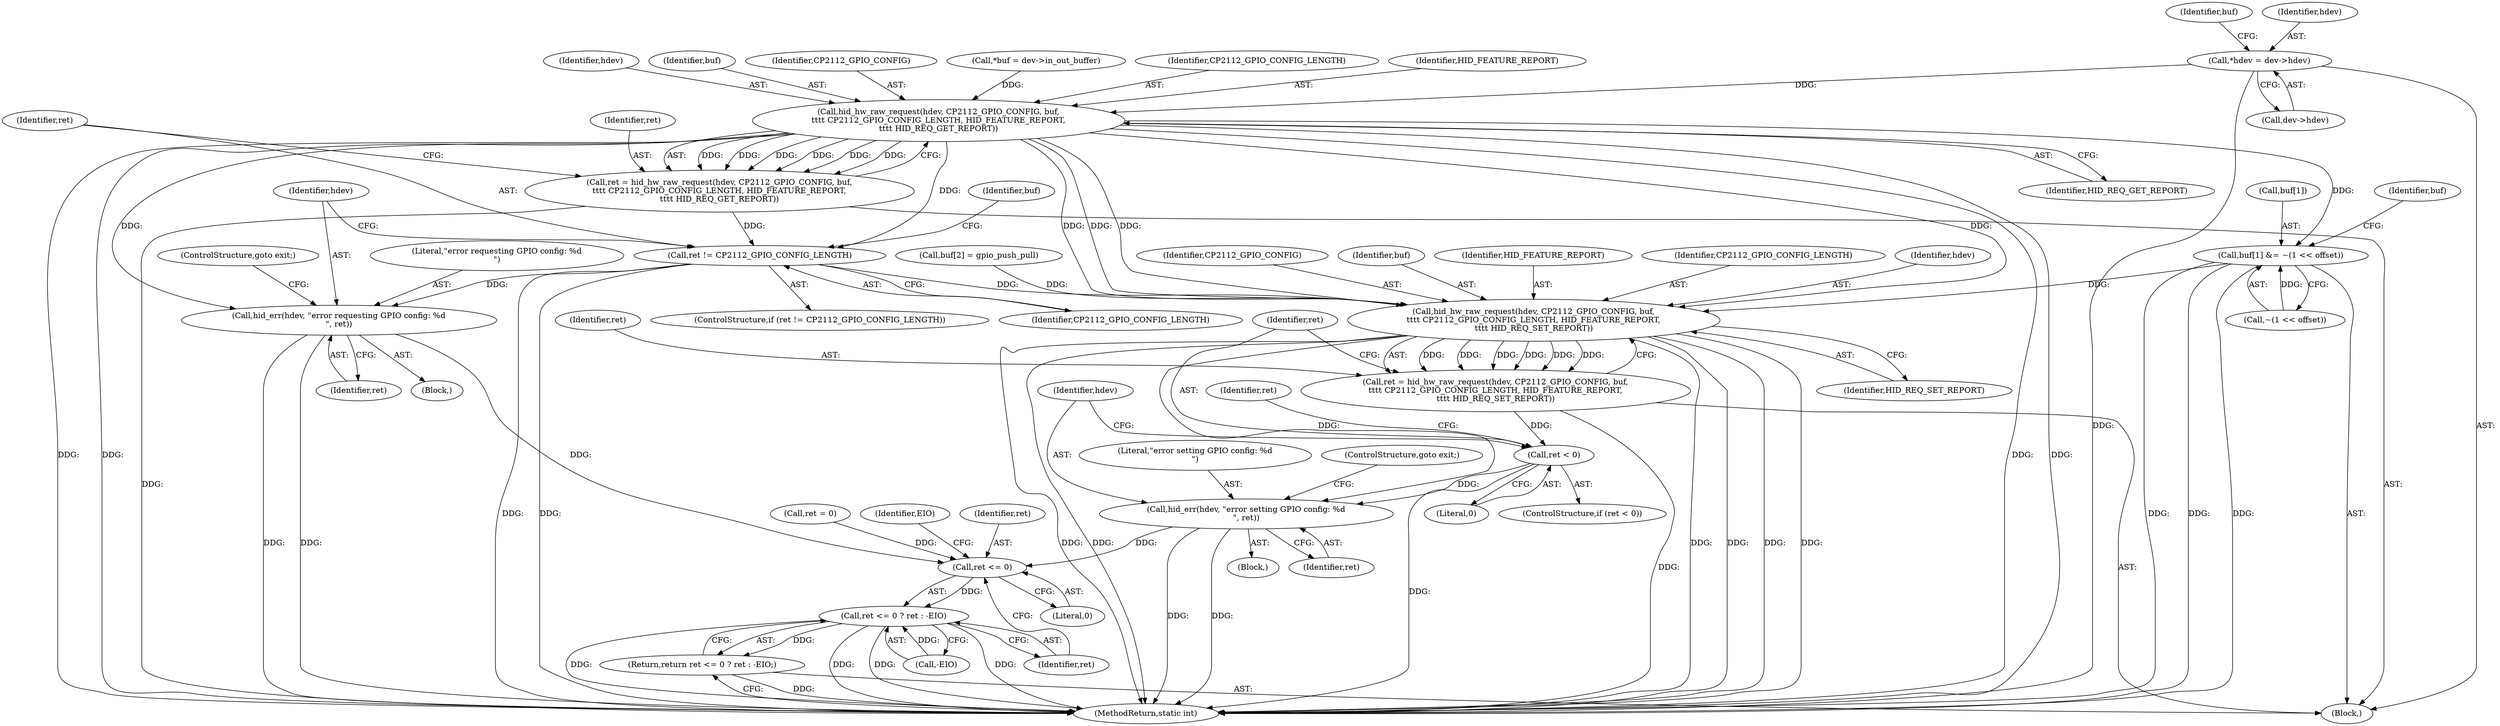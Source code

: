 digraph "1_linux_8e9faa15469ed7c7467423db4c62aeed3ff4cae3@pointer" {
"1000110" [label="(Call,*hdev = dev->hdev)"];
"1000129" [label="(Call,hid_hw_raw_request(hdev, CP2112_GPIO_CONFIG, buf,\n\t\t\t\t CP2112_GPIO_CONFIG_LENGTH, HID_FEATURE_REPORT,\n\t\t\t\t HID_REQ_GET_REPORT))"];
"1000127" [label="(Call,ret = hid_hw_raw_request(hdev, CP2112_GPIO_CONFIG, buf,\n\t\t\t\t CP2112_GPIO_CONFIG_LENGTH, HID_FEATURE_REPORT,\n\t\t\t\t HID_REQ_GET_REPORT))"];
"1000137" [label="(Call,ret != CP2112_GPIO_CONFIG_LENGTH)"];
"1000141" [label="(Call,hid_err(hdev, \"error requesting GPIO config: %d\n\", ret))"];
"1000189" [label="(Call,ret <= 0)"];
"1000188" [label="(Call,ret <= 0 ? ret : -EIO)"];
"1000187" [label="(Return,return ret <= 0 ? ret : -EIO;)"];
"1000161" [label="(Call,hid_hw_raw_request(hdev, CP2112_GPIO_CONFIG, buf,\n\t\t\t\t CP2112_GPIO_CONFIG_LENGTH, HID_FEATURE_REPORT,\n\t\t\t\t HID_REQ_SET_REPORT))"];
"1000159" [label="(Call,ret = hid_hw_raw_request(hdev, CP2112_GPIO_CONFIG, buf,\n\t\t\t\t CP2112_GPIO_CONFIG_LENGTH, HID_FEATURE_REPORT,\n\t\t\t\t HID_REQ_SET_REPORT))"];
"1000169" [label="(Call,ret < 0)"];
"1000173" [label="(Call,hid_err(hdev, \"error setting GPIO config: %d\n\", ret))"];
"1000146" [label="(Call,buf[1] &= ~(1 << offset))"];
"1000129" [label="(Call,hid_hw_raw_request(hdev, CP2112_GPIO_CONFIG, buf,\n\t\t\t\t CP2112_GPIO_CONFIG_LENGTH, HID_FEATURE_REPORT,\n\t\t\t\t HID_REQ_GET_REPORT))"];
"1000189" [label="(Call,ret <= 0)"];
"1000112" [label="(Call,dev->hdev)"];
"1000161" [label="(Call,hid_hw_raw_request(hdev, CP2112_GPIO_CONFIG, buf,\n\t\t\t\t CP2112_GPIO_CONFIG_LENGTH, HID_FEATURE_REPORT,\n\t\t\t\t HID_REQ_SET_REPORT))"];
"1000178" [label="(Call,ret = 0)"];
"1000171" [label="(Literal,0)"];
"1000195" [label="(MethodReturn,static int)"];
"1000143" [label="(Literal,\"error requesting GPIO config: %d\n\")"];
"1000131" [label="(Identifier,CP2112_GPIO_CONFIG)"];
"1000136" [label="(ControlStructure,if (ret != CP2112_GPIO_CONFIG_LENGTH))"];
"1000191" [label="(Literal,0)"];
"1000163" [label="(Identifier,CP2112_GPIO_CONFIG)"];
"1000160" [label="(Identifier,ret)"];
"1000150" [label="(Call,~(1 << offset))"];
"1000169" [label="(Call,ret < 0)"];
"1000116" [label="(Call,*buf = dev->in_out_buffer)"];
"1000164" [label="(Identifier,buf)"];
"1000128" [label="(Identifier,ret)"];
"1000170" [label="(Identifier,ret)"];
"1000166" [label="(Identifier,HID_FEATURE_REPORT)"];
"1000133" [label="(Identifier,CP2112_GPIO_CONFIG_LENGTH)"];
"1000134" [label="(Identifier,HID_FEATURE_REPORT)"];
"1000156" [label="(Identifier,buf)"];
"1000187" [label="(Return,return ret <= 0 ? ret : -EIO;)"];
"1000142" [label="(Identifier,hdev)"];
"1000144" [label="(Identifier,ret)"];
"1000165" [label="(Identifier,CP2112_GPIO_CONFIG_LENGTH)"];
"1000174" [label="(Identifier,hdev)"];
"1000192" [label="(Identifier,ret)"];
"1000147" [label="(Call,buf[1])"];
"1000141" [label="(Call,hid_err(hdev, \"error requesting GPIO config: %d\n\", ret))"];
"1000135" [label="(Identifier,HID_REQ_GET_REPORT)"];
"1000188" [label="(Call,ret <= 0 ? ret : -EIO)"];
"1000117" [label="(Identifier,buf)"];
"1000194" [label="(Identifier,EIO)"];
"1000110" [label="(Call,*hdev = dev->hdev)"];
"1000148" [label="(Identifier,buf)"];
"1000172" [label="(Block,)"];
"1000179" [label="(Identifier,ret)"];
"1000173" [label="(Call,hid_err(hdev, \"error setting GPIO config: %d\n\", ret))"];
"1000111" [label="(Identifier,hdev)"];
"1000137" [label="(Call,ret != CP2112_GPIO_CONFIG_LENGTH)"];
"1000159" [label="(Call,ret = hid_hw_raw_request(hdev, CP2112_GPIO_CONFIG, buf,\n\t\t\t\t CP2112_GPIO_CONFIG_LENGTH, HID_FEATURE_REPORT,\n\t\t\t\t HID_REQ_SET_REPORT))"];
"1000167" [label="(Identifier,HID_REQ_SET_REPORT)"];
"1000162" [label="(Identifier,hdev)"];
"1000176" [label="(Identifier,ret)"];
"1000190" [label="(Identifier,ret)"];
"1000140" [label="(Block,)"];
"1000168" [label="(ControlStructure,if (ret < 0))"];
"1000138" [label="(Identifier,ret)"];
"1000146" [label="(Call,buf[1] &= ~(1 << offset))"];
"1000103" [label="(Block,)"];
"1000154" [label="(Call,buf[2] = gpio_push_pull)"];
"1000175" [label="(Literal,\"error setting GPIO config: %d\n\")"];
"1000193" [label="(Call,-EIO)"];
"1000139" [label="(Identifier,CP2112_GPIO_CONFIG_LENGTH)"];
"1000127" [label="(Call,ret = hid_hw_raw_request(hdev, CP2112_GPIO_CONFIG, buf,\n\t\t\t\t CP2112_GPIO_CONFIG_LENGTH, HID_FEATURE_REPORT,\n\t\t\t\t HID_REQ_GET_REPORT))"];
"1000177" [label="(ControlStructure,goto exit;)"];
"1000130" [label="(Identifier,hdev)"];
"1000132" [label="(Identifier,buf)"];
"1000145" [label="(ControlStructure,goto exit;)"];
"1000110" -> "1000103"  [label="AST: "];
"1000110" -> "1000112"  [label="CFG: "];
"1000111" -> "1000110"  [label="AST: "];
"1000112" -> "1000110"  [label="AST: "];
"1000117" -> "1000110"  [label="CFG: "];
"1000110" -> "1000195"  [label="DDG: "];
"1000110" -> "1000129"  [label="DDG: "];
"1000129" -> "1000127"  [label="AST: "];
"1000129" -> "1000135"  [label="CFG: "];
"1000130" -> "1000129"  [label="AST: "];
"1000131" -> "1000129"  [label="AST: "];
"1000132" -> "1000129"  [label="AST: "];
"1000133" -> "1000129"  [label="AST: "];
"1000134" -> "1000129"  [label="AST: "];
"1000135" -> "1000129"  [label="AST: "];
"1000127" -> "1000129"  [label="CFG: "];
"1000129" -> "1000195"  [label="DDG: "];
"1000129" -> "1000195"  [label="DDG: "];
"1000129" -> "1000195"  [label="DDG: "];
"1000129" -> "1000195"  [label="DDG: "];
"1000129" -> "1000127"  [label="DDG: "];
"1000129" -> "1000127"  [label="DDG: "];
"1000129" -> "1000127"  [label="DDG: "];
"1000129" -> "1000127"  [label="DDG: "];
"1000129" -> "1000127"  [label="DDG: "];
"1000129" -> "1000127"  [label="DDG: "];
"1000116" -> "1000129"  [label="DDG: "];
"1000129" -> "1000137"  [label="DDG: "];
"1000129" -> "1000141"  [label="DDG: "];
"1000129" -> "1000146"  [label="DDG: "];
"1000129" -> "1000161"  [label="DDG: "];
"1000129" -> "1000161"  [label="DDG: "];
"1000129" -> "1000161"  [label="DDG: "];
"1000129" -> "1000161"  [label="DDG: "];
"1000127" -> "1000103"  [label="AST: "];
"1000128" -> "1000127"  [label="AST: "];
"1000138" -> "1000127"  [label="CFG: "];
"1000127" -> "1000195"  [label="DDG: "];
"1000127" -> "1000137"  [label="DDG: "];
"1000137" -> "1000136"  [label="AST: "];
"1000137" -> "1000139"  [label="CFG: "];
"1000138" -> "1000137"  [label="AST: "];
"1000139" -> "1000137"  [label="AST: "];
"1000142" -> "1000137"  [label="CFG: "];
"1000148" -> "1000137"  [label="CFG: "];
"1000137" -> "1000195"  [label="DDG: "];
"1000137" -> "1000195"  [label="DDG: "];
"1000137" -> "1000141"  [label="DDG: "];
"1000137" -> "1000161"  [label="DDG: "];
"1000141" -> "1000140"  [label="AST: "];
"1000141" -> "1000144"  [label="CFG: "];
"1000142" -> "1000141"  [label="AST: "];
"1000143" -> "1000141"  [label="AST: "];
"1000144" -> "1000141"  [label="AST: "];
"1000145" -> "1000141"  [label="CFG: "];
"1000141" -> "1000195"  [label="DDG: "];
"1000141" -> "1000195"  [label="DDG: "];
"1000141" -> "1000189"  [label="DDG: "];
"1000189" -> "1000188"  [label="AST: "];
"1000189" -> "1000191"  [label="CFG: "];
"1000190" -> "1000189"  [label="AST: "];
"1000191" -> "1000189"  [label="AST: "];
"1000192" -> "1000189"  [label="CFG: "];
"1000194" -> "1000189"  [label="CFG: "];
"1000189" -> "1000188"  [label="DDG: "];
"1000178" -> "1000189"  [label="DDG: "];
"1000173" -> "1000189"  [label="DDG: "];
"1000188" -> "1000187"  [label="AST: "];
"1000188" -> "1000192"  [label="CFG: "];
"1000188" -> "1000193"  [label="CFG: "];
"1000192" -> "1000188"  [label="AST: "];
"1000193" -> "1000188"  [label="AST: "];
"1000187" -> "1000188"  [label="CFG: "];
"1000188" -> "1000195"  [label="DDG: "];
"1000188" -> "1000195"  [label="DDG: "];
"1000188" -> "1000195"  [label="DDG: "];
"1000188" -> "1000195"  [label="DDG: "];
"1000188" -> "1000187"  [label="DDG: "];
"1000193" -> "1000188"  [label="DDG: "];
"1000187" -> "1000103"  [label="AST: "];
"1000195" -> "1000187"  [label="CFG: "];
"1000187" -> "1000195"  [label="DDG: "];
"1000161" -> "1000159"  [label="AST: "];
"1000161" -> "1000167"  [label="CFG: "];
"1000162" -> "1000161"  [label="AST: "];
"1000163" -> "1000161"  [label="AST: "];
"1000164" -> "1000161"  [label="AST: "];
"1000165" -> "1000161"  [label="AST: "];
"1000166" -> "1000161"  [label="AST: "];
"1000167" -> "1000161"  [label="AST: "];
"1000159" -> "1000161"  [label="CFG: "];
"1000161" -> "1000195"  [label="DDG: "];
"1000161" -> "1000195"  [label="DDG: "];
"1000161" -> "1000195"  [label="DDG: "];
"1000161" -> "1000195"  [label="DDG: "];
"1000161" -> "1000195"  [label="DDG: "];
"1000161" -> "1000195"  [label="DDG: "];
"1000161" -> "1000159"  [label="DDG: "];
"1000161" -> "1000159"  [label="DDG: "];
"1000161" -> "1000159"  [label="DDG: "];
"1000161" -> "1000159"  [label="DDG: "];
"1000161" -> "1000159"  [label="DDG: "];
"1000161" -> "1000159"  [label="DDG: "];
"1000154" -> "1000161"  [label="DDG: "];
"1000146" -> "1000161"  [label="DDG: "];
"1000161" -> "1000173"  [label="DDG: "];
"1000159" -> "1000103"  [label="AST: "];
"1000160" -> "1000159"  [label="AST: "];
"1000170" -> "1000159"  [label="CFG: "];
"1000159" -> "1000195"  [label="DDG: "];
"1000159" -> "1000169"  [label="DDG: "];
"1000169" -> "1000168"  [label="AST: "];
"1000169" -> "1000171"  [label="CFG: "];
"1000170" -> "1000169"  [label="AST: "];
"1000171" -> "1000169"  [label="AST: "];
"1000174" -> "1000169"  [label="CFG: "];
"1000179" -> "1000169"  [label="CFG: "];
"1000169" -> "1000195"  [label="DDG: "];
"1000169" -> "1000173"  [label="DDG: "];
"1000173" -> "1000172"  [label="AST: "];
"1000173" -> "1000176"  [label="CFG: "];
"1000174" -> "1000173"  [label="AST: "];
"1000175" -> "1000173"  [label="AST: "];
"1000176" -> "1000173"  [label="AST: "];
"1000177" -> "1000173"  [label="CFG: "];
"1000173" -> "1000195"  [label="DDG: "];
"1000173" -> "1000195"  [label="DDG: "];
"1000146" -> "1000103"  [label="AST: "];
"1000146" -> "1000150"  [label="CFG: "];
"1000147" -> "1000146"  [label="AST: "];
"1000150" -> "1000146"  [label="AST: "];
"1000156" -> "1000146"  [label="CFG: "];
"1000146" -> "1000195"  [label="DDG: "];
"1000146" -> "1000195"  [label="DDG: "];
"1000146" -> "1000195"  [label="DDG: "];
"1000150" -> "1000146"  [label="DDG: "];
}
